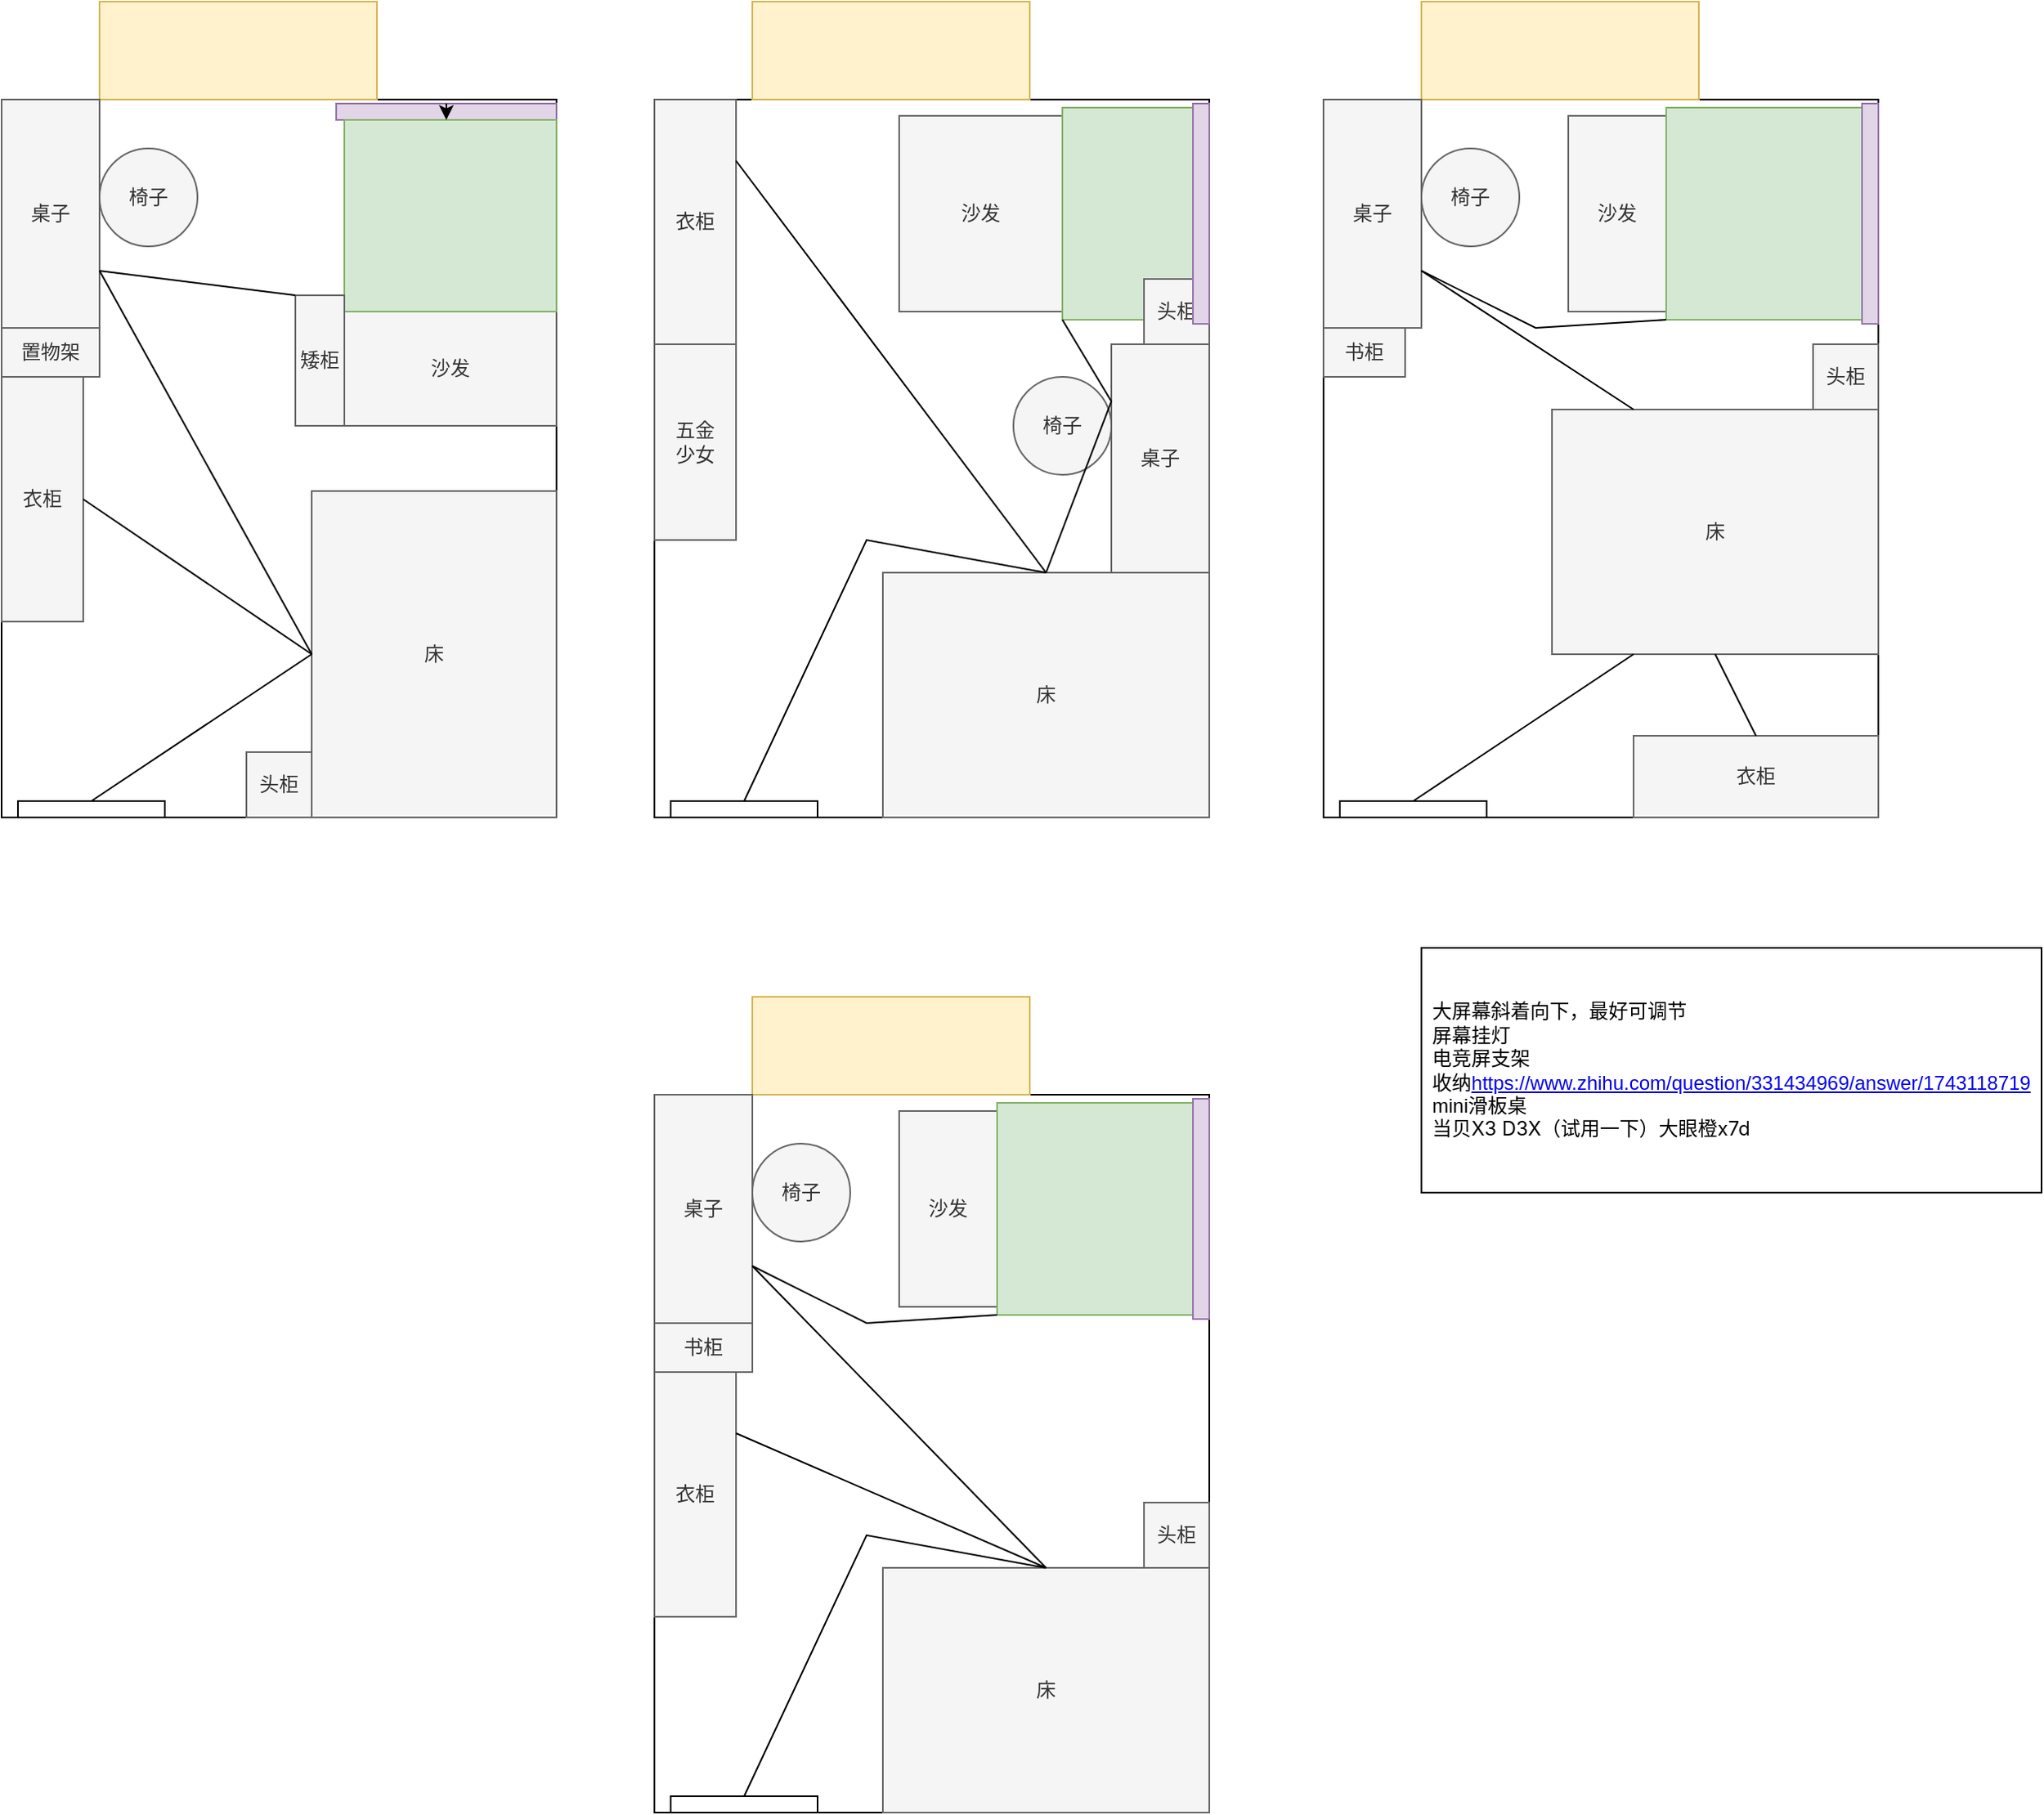 <mxfile version="16.6.5" type="github">
  <diagram id="kHYABYxaknvEn-FH6Wpx" name="Page-1">
    <mxGraphModel dx="1422" dy="753" grid="1" gridSize="10" guides="1" tooltips="1" connect="1" arrows="1" fold="1" page="1" pageScale="1" pageWidth="827" pageHeight="1169" math="0" shadow="0">
      <root>
        <mxCell id="0" />
        <mxCell id="1" parent="0" />
        <mxCell id="1dE0bFyq6JJN1Ia1ECEi-1" value="" style="rounded=0;whiteSpace=wrap;html=1;" parent="1" vertex="1">
          <mxGeometry x="50" y="80" width="340" height="440" as="geometry" />
        </mxCell>
        <mxCell id="1dE0bFyq6JJN1Ia1ECEi-2" value="" style="rounded=0;whiteSpace=wrap;html=1;fillColor=#fff2cc;strokeColor=#d6b656;" parent="1" vertex="1">
          <mxGeometry x="110" y="20" width="170" height="60" as="geometry" />
        </mxCell>
        <mxCell id="1dE0bFyq6JJN1Ia1ECEi-3" value="衣柜" style="rounded=0;whiteSpace=wrap;html=1;fillColor=#f5f5f5;fontColor=#333333;strokeColor=#666666;direction=west;" parent="1" vertex="1">
          <mxGeometry x="50" y="250" width="50" height="150" as="geometry" />
        </mxCell>
        <mxCell id="1dE0bFyq6JJN1Ia1ECEi-5" value="床" style="rounded=0;whiteSpace=wrap;html=1;fillColor=#f5f5f5;fontColor=#333333;strokeColor=#666666;direction=north;" parent="1" vertex="1">
          <mxGeometry x="240" y="320" width="150" height="200" as="geometry" />
        </mxCell>
        <mxCell id="1dE0bFyq6JJN1Ia1ECEi-6" value="" style="rounded=0;whiteSpace=wrap;html=1;" parent="1" vertex="1">
          <mxGeometry x="60" y="510" width="90" height="10" as="geometry" />
        </mxCell>
        <mxCell id="1dE0bFyq6JJN1Ia1ECEi-11" value="桌子" style="rounded=0;whiteSpace=wrap;html=1;fillColor=#f5f5f5;fontColor=#333333;strokeColor=#666666;direction=south;" parent="1" vertex="1">
          <mxGeometry x="50" y="80" width="60" height="140" as="geometry" />
        </mxCell>
        <mxCell id="1dE0bFyq6JJN1Ia1ECEi-15" value="头柜" style="rounded=0;whiteSpace=wrap;html=1;fillColor=#f5f5f5;fontColor=#333333;strokeColor=#666666;" parent="1" vertex="1">
          <mxGeometry x="200" y="480" width="40" height="40" as="geometry" />
        </mxCell>
        <mxCell id="1dE0bFyq6JJN1Ia1ECEi-14" value="" style="rounded=0;whiteSpace=wrap;html=1;fillColor=#e1d5e7;strokeColor=#9673a6;direction=north;" parent="1" vertex="1">
          <mxGeometry x="255" y="82.5" width="135" height="10" as="geometry" />
        </mxCell>
        <mxCell id="1dE0bFyq6JJN1Ia1ECEi-23" value="沙发" style="rounded=0;whiteSpace=wrap;html=1;fillColor=#f5f5f5;fontColor=#333333;strokeColor=#666666;direction=south;" parent="1" vertex="1">
          <mxGeometry x="260" y="210" width="130" height="70" as="geometry" />
        </mxCell>
        <mxCell id="1dE0bFyq6JJN1Ia1ECEi-24" value="" style="rounded=0;whiteSpace=wrap;html=1;fillColor=#d5e8d4;strokeColor=#82b366;" parent="1" vertex="1">
          <mxGeometry x="260" y="92.5" width="130" height="117.5" as="geometry" />
        </mxCell>
        <mxCell id="1dE0bFyq6JJN1Ia1ECEi-25" style="edgeStyle=orthogonalEdgeStyle;rounded=0;orthogonalLoop=1;jettySize=auto;html=1;exitX=1;exitY=0.5;exitDx=0;exitDy=0;entryX=0;entryY=0.5;entryDx=0;entryDy=0;" parent="1" source="1dE0bFyq6JJN1Ia1ECEi-14" target="1dE0bFyq6JJN1Ia1ECEi-14" edge="1">
          <mxGeometry relative="1" as="geometry" />
        </mxCell>
        <mxCell id="1dE0bFyq6JJN1Ia1ECEi-26" value="" style="endArrow=none;html=1;rounded=0;entryX=0.5;entryY=0;entryDx=0;entryDy=0;exitX=0.5;exitY=0;exitDx=0;exitDy=0;" parent="1" source="1dE0bFyq6JJN1Ia1ECEi-6" target="1dE0bFyq6JJN1Ia1ECEi-5" edge="1">
          <mxGeometry width="50" height="50" relative="1" as="geometry">
            <mxPoint x="110" y="510" as="sourcePoint" />
            <mxPoint x="160" y="460" as="targetPoint" />
            <Array as="points" />
          </mxGeometry>
        </mxCell>
        <mxCell id="1dE0bFyq6JJN1Ia1ECEi-27" value="" style="endArrow=none;html=1;rounded=0;exitX=0;exitY=0.5;exitDx=0;exitDy=0;entryX=0.5;entryY=0;entryDx=0;entryDy=0;" parent="1" source="1dE0bFyq6JJN1Ia1ECEi-3" target="1dE0bFyq6JJN1Ia1ECEi-5" edge="1">
          <mxGeometry width="50" height="50" relative="1" as="geometry">
            <mxPoint x="210" y="270" as="sourcePoint" />
            <mxPoint x="310" y="340" as="targetPoint" />
          </mxGeometry>
        </mxCell>
        <mxCell id="1dE0bFyq6JJN1Ia1ECEi-28" value="" style="endArrow=none;html=1;rounded=0;exitX=0.75;exitY=0;exitDx=0;exitDy=0;entryX=0.5;entryY=0;entryDx=0;entryDy=0;" parent="1" source="1dE0bFyq6JJN1Ia1ECEi-11" target="1dE0bFyq6JJN1Ia1ECEi-5" edge="1">
          <mxGeometry width="50" height="50" relative="1" as="geometry">
            <mxPoint x="120" y="230" as="sourcePoint" />
            <mxPoint x="240" y="420" as="targetPoint" />
          </mxGeometry>
        </mxCell>
        <mxCell id="1dE0bFyq6JJN1Ia1ECEi-32" value="椅子" style="ellipse;whiteSpace=wrap;html=1;aspect=fixed;fillColor=#f5f5f5;fontColor=#333333;strokeColor=#666666;" parent="1" vertex="1">
          <mxGeometry x="110" y="110" width="60" height="60" as="geometry" />
        </mxCell>
        <mxCell id="1dE0bFyq6JJN1Ia1ECEi-7" value="矮柜" style="rounded=0;whiteSpace=wrap;html=1;fillColor=#f5f5f5;fontColor=#333333;strokeColor=#666666;direction=south;" parent="1" vertex="1">
          <mxGeometry x="230" y="200" width="30" height="80" as="geometry" />
        </mxCell>
        <mxCell id="8vOZKjqtbVizosrPnN84-1" value="" style="endArrow=none;html=1;rounded=0;exitX=0.75;exitY=0;exitDx=0;exitDy=0;entryX=0;entryY=1;entryDx=0;entryDy=0;" parent="1" source="1dE0bFyq6JJN1Ia1ECEi-11" target="1dE0bFyq6JJN1Ia1ECEi-7" edge="1">
          <mxGeometry width="50" height="50" relative="1" as="geometry">
            <mxPoint x="110" y="335" as="sourcePoint" />
            <mxPoint x="267.5" y="220" as="targetPoint" />
          </mxGeometry>
        </mxCell>
        <mxCell id="xWjqKyU-FDx7k9k-1QIh-42" value="" style="rounded=0;whiteSpace=wrap;html=1;" parent="1" vertex="1">
          <mxGeometry x="860" y="80" width="340" height="440" as="geometry" />
        </mxCell>
        <mxCell id="xWjqKyU-FDx7k9k-1QIh-43" value="" style="rounded=0;whiteSpace=wrap;html=1;fillColor=#fff2cc;strokeColor=#d6b656;" parent="1" vertex="1">
          <mxGeometry x="920" y="20" width="170" height="60" as="geometry" />
        </mxCell>
        <mxCell id="xWjqKyU-FDx7k9k-1QIh-44" value="衣柜" style="rounded=0;whiteSpace=wrap;html=1;fillColor=#f5f5f5;fontColor=#333333;strokeColor=#666666;direction=north;" parent="1" vertex="1">
          <mxGeometry x="1050" y="470" width="150" height="50" as="geometry" />
        </mxCell>
        <mxCell id="xWjqKyU-FDx7k9k-1QIh-45" value="床" style="rounded=0;whiteSpace=wrap;html=1;fillColor=#f5f5f5;fontColor=#333333;strokeColor=#666666;direction=east;" parent="1" vertex="1">
          <mxGeometry x="1000" y="270" width="200" height="150" as="geometry" />
        </mxCell>
        <mxCell id="xWjqKyU-FDx7k9k-1QIh-46" value="" style="rounded=0;whiteSpace=wrap;html=1;" parent="1" vertex="1">
          <mxGeometry x="870" y="510" width="90" height="10" as="geometry" />
        </mxCell>
        <mxCell id="xWjqKyU-FDx7k9k-1QIh-47" value="桌子" style="rounded=0;whiteSpace=wrap;html=1;fillColor=#f5f5f5;fontColor=#333333;strokeColor=#666666;direction=south;" parent="1" vertex="1">
          <mxGeometry x="860" y="80" width="60" height="140" as="geometry" />
        </mxCell>
        <mxCell id="xWjqKyU-FDx7k9k-1QIh-50" value="沙发" style="rounded=0;whiteSpace=wrap;html=1;fillColor=#f5f5f5;fontColor=#333333;strokeColor=#666666;direction=west;" parent="1" vertex="1">
          <mxGeometry x="1010" y="90" width="60" height="120" as="geometry" />
        </mxCell>
        <mxCell id="xWjqKyU-FDx7k9k-1QIh-51" value="" style="rounded=0;whiteSpace=wrap;html=1;fillColor=#d5e8d4;strokeColor=#82b366;direction=south;" parent="1" vertex="1">
          <mxGeometry x="1070" y="85" width="120" height="130" as="geometry" />
        </mxCell>
        <mxCell id="xWjqKyU-FDx7k9k-1QIh-52" style="edgeStyle=orthogonalEdgeStyle;rounded=0;orthogonalLoop=1;jettySize=auto;html=1;exitX=1;exitY=0.5;exitDx=0;exitDy=0;entryX=0;entryY=0.5;entryDx=0;entryDy=0;" parent="1" source="xWjqKyU-FDx7k9k-1QIh-49" target="xWjqKyU-FDx7k9k-1QIh-49" edge="1">
          <mxGeometry relative="1" as="geometry" />
        </mxCell>
        <mxCell id="xWjqKyU-FDx7k9k-1QIh-57" value="椅子" style="ellipse;whiteSpace=wrap;html=1;aspect=fixed;fillColor=#f5f5f5;fontColor=#333333;strokeColor=#666666;" parent="1" vertex="1">
          <mxGeometry x="920" y="110" width="60" height="60" as="geometry" />
        </mxCell>
        <mxCell id="xWjqKyU-FDx7k9k-1QIh-48" value="头柜" style="rounded=0;whiteSpace=wrap;html=1;fillColor=#f5f5f5;fontColor=#333333;strokeColor=#666666;" parent="1" vertex="1">
          <mxGeometry x="1160" y="230" width="40" height="40" as="geometry" />
        </mxCell>
        <mxCell id="xWjqKyU-FDx7k9k-1QIh-49" value="" style="rounded=0;whiteSpace=wrap;html=1;fillColor=#e1d5e7;strokeColor=#9673a6;direction=east;" parent="1" vertex="1">
          <mxGeometry x="1190" y="82.5" width="10" height="135" as="geometry" />
        </mxCell>
        <mxCell id="lhCAo949MtQghJntozLU-3" value="" style="endArrow=none;html=1;rounded=0;entryX=0.75;entryY=0;entryDx=0;entryDy=0;exitX=0.25;exitY=0;exitDx=0;exitDy=0;" parent="1" source="xWjqKyU-FDx7k9k-1QIh-45" target="xWjqKyU-FDx7k9k-1QIh-47" edge="1">
          <mxGeometry width="50" height="50" relative="1" as="geometry">
            <mxPoint x="690" y="400" as="sourcePoint" />
            <mxPoint x="740" y="350" as="targetPoint" />
          </mxGeometry>
        </mxCell>
        <mxCell id="lhCAo949MtQghJntozLU-4" value="" style="endArrow=none;html=1;rounded=0;entryX=0.25;entryY=1;entryDx=0;entryDy=0;exitX=0.5;exitY=0;exitDx=0;exitDy=0;" parent="1" source="xWjqKyU-FDx7k9k-1QIh-46" target="xWjqKyU-FDx7k9k-1QIh-45" edge="1">
          <mxGeometry width="50" height="50" relative="1" as="geometry">
            <mxPoint x="690" y="400" as="sourcePoint" />
            <mxPoint x="740" y="350" as="targetPoint" />
          </mxGeometry>
        </mxCell>
        <mxCell id="lhCAo949MtQghJntozLU-5" value="" style="endArrow=none;html=1;rounded=0;entryX=0.5;entryY=1;entryDx=0;entryDy=0;exitX=1;exitY=0.5;exitDx=0;exitDy=0;" parent="1" source="xWjqKyU-FDx7k9k-1QIh-44" target="xWjqKyU-FDx7k9k-1QIh-45" edge="1">
          <mxGeometry width="50" height="50" relative="1" as="geometry">
            <mxPoint x="690" y="400" as="sourcePoint" />
            <mxPoint x="740" y="350" as="targetPoint" />
          </mxGeometry>
        </mxCell>
        <mxCell id="lhCAo949MtQghJntozLU-6" value="" style="endArrow=none;html=1;rounded=0;entryX=0.75;entryY=0;entryDx=0;entryDy=0;exitX=1;exitY=1;exitDx=0;exitDy=0;" parent="1" source="xWjqKyU-FDx7k9k-1QIh-51" target="xWjqKyU-FDx7k9k-1QIh-47" edge="1">
          <mxGeometry width="50" height="50" relative="1" as="geometry">
            <mxPoint x="690" y="400" as="sourcePoint" />
            <mxPoint x="740" y="350" as="targetPoint" />
            <Array as="points">
              <mxPoint x="990" y="220" />
            </Array>
          </mxGeometry>
        </mxCell>
        <mxCell id="lhCAo949MtQghJntozLU-7" value="&lt;div style=&quot;text-align: left&quot;&gt;&lt;span&gt;大屏幕斜着向下，最好可调节&lt;/span&gt;&lt;/div&gt;&lt;div style=&quot;text-align: left&quot;&gt;屏幕挂灯&lt;/div&gt;&lt;div style=&quot;text-align: left&quot;&gt;电竞屏支架&lt;/div&gt;&lt;div style=&quot;text-align: left&quot;&gt;收纳&lt;a href=&quot;https://www.zhihu.com/question/331434969/answer/1743118719&quot;&gt;https://www.zhihu.com/question/331434969/answer/1743118719&lt;/a&gt;&lt;br&gt;&lt;/div&gt;&lt;div style=&quot;text-align: left&quot;&gt;mini滑板桌&lt;/div&gt;&lt;div style=&quot;text-align: left&quot;&gt;&lt;font face=&quot;-apple-system, BlinkMacSystemFont, Helvetica Neue, PingFang SC, Microsoft YaHei, Source Han Sans SC, Noto Sans CJK SC, WenQuanYi Micro Hei, sans-serif&quot; style=&quot;font-size: 12px&quot;&gt;当贝X3 D3X（试用一下）大眼橙x7d&lt;/font&gt;&lt;br&gt;&lt;/div&gt;" style="rounded=0;whiteSpace=wrap;html=1;" parent="1" vertex="1">
          <mxGeometry x="920" y="600" width="380" height="150" as="geometry" />
        </mxCell>
        <mxCell id="lhCAo949MtQghJntozLU-10" value="置物架" style="rounded=0;whiteSpace=wrap;html=1;fillColor=#f5f5f5;fontColor=#333333;strokeColor=#666666;" parent="1" vertex="1">
          <mxGeometry x="50" y="220" width="60" height="30" as="geometry" />
        </mxCell>
        <mxCell id="jNJMYbYDC_l3T57mMsRh-20" value="" style="rounded=0;whiteSpace=wrap;html=1;" parent="1" vertex="1">
          <mxGeometry x="450" y="690" width="340" height="440" as="geometry" />
        </mxCell>
        <mxCell id="jNJMYbYDC_l3T57mMsRh-21" value="" style="rounded=0;whiteSpace=wrap;html=1;fillColor=#fff2cc;strokeColor=#d6b656;" parent="1" vertex="1">
          <mxGeometry x="510" y="630" width="170" height="60" as="geometry" />
        </mxCell>
        <mxCell id="jNJMYbYDC_l3T57mMsRh-22" value="衣柜" style="rounded=0;whiteSpace=wrap;html=1;fillColor=#f5f5f5;fontColor=#333333;strokeColor=#666666;direction=east;" parent="1" vertex="1">
          <mxGeometry x="450" y="860" width="50" height="150" as="geometry" />
        </mxCell>
        <mxCell id="jNJMYbYDC_l3T57mMsRh-23" value="床" style="rounded=0;whiteSpace=wrap;html=1;fillColor=#f5f5f5;fontColor=#333333;strokeColor=#666666;direction=east;" parent="1" vertex="1">
          <mxGeometry x="590" y="980" width="200" height="150" as="geometry" />
        </mxCell>
        <mxCell id="jNJMYbYDC_l3T57mMsRh-24" value="" style="rounded=0;whiteSpace=wrap;html=1;" parent="1" vertex="1">
          <mxGeometry x="460" y="1120" width="90" height="10" as="geometry" />
        </mxCell>
        <mxCell id="jNJMYbYDC_l3T57mMsRh-25" value="桌子" style="rounded=0;whiteSpace=wrap;html=1;fillColor=#f5f5f5;fontColor=#333333;strokeColor=#666666;direction=south;" parent="1" vertex="1">
          <mxGeometry x="450" y="690" width="60" height="140" as="geometry" />
        </mxCell>
        <mxCell id="jNJMYbYDC_l3T57mMsRh-26" value="沙发" style="rounded=0;whiteSpace=wrap;html=1;fillColor=#f5f5f5;fontColor=#333333;strokeColor=#666666;direction=west;" parent="1" vertex="1">
          <mxGeometry x="600" y="700" width="60" height="120" as="geometry" />
        </mxCell>
        <mxCell id="jNJMYbYDC_l3T57mMsRh-27" value="" style="rounded=0;whiteSpace=wrap;html=1;fillColor=#d5e8d4;strokeColor=#82b366;direction=south;" parent="1" vertex="1">
          <mxGeometry x="660" y="695" width="120" height="130" as="geometry" />
        </mxCell>
        <mxCell id="jNJMYbYDC_l3T57mMsRh-28" style="edgeStyle=orthogonalEdgeStyle;rounded=0;orthogonalLoop=1;jettySize=auto;html=1;exitX=1;exitY=0.5;exitDx=0;exitDy=0;entryX=0;entryY=0.5;entryDx=0;entryDy=0;" parent="1" source="jNJMYbYDC_l3T57mMsRh-32" target="jNJMYbYDC_l3T57mMsRh-32" edge="1">
          <mxGeometry relative="1" as="geometry" />
        </mxCell>
        <mxCell id="jNJMYbYDC_l3T57mMsRh-29" value="椅子" style="ellipse;whiteSpace=wrap;html=1;aspect=fixed;fillColor=#f5f5f5;fontColor=#333333;strokeColor=#666666;" parent="1" vertex="1">
          <mxGeometry x="510" y="720" width="60" height="60" as="geometry" />
        </mxCell>
        <mxCell id="jNJMYbYDC_l3T57mMsRh-30" value="书柜" style="rounded=0;whiteSpace=wrap;html=1;fillColor=#f5f5f5;fontColor=#333333;strokeColor=#666666;direction=west;" parent="1" vertex="1">
          <mxGeometry x="450" y="830" width="60" height="30" as="geometry" />
        </mxCell>
        <mxCell id="jNJMYbYDC_l3T57mMsRh-31" value="头柜" style="rounded=0;whiteSpace=wrap;html=1;fillColor=#f5f5f5;fontColor=#333333;strokeColor=#666666;" parent="1" vertex="1">
          <mxGeometry x="750" y="940" width="40" height="40" as="geometry" />
        </mxCell>
        <mxCell id="jNJMYbYDC_l3T57mMsRh-32" value="" style="rounded=0;whiteSpace=wrap;html=1;fillColor=#e1d5e7;strokeColor=#9673a6;direction=east;" parent="1" vertex="1">
          <mxGeometry x="780" y="692.5" width="10" height="135" as="geometry" />
        </mxCell>
        <mxCell id="jNJMYbYDC_l3T57mMsRh-33" value="" style="endArrow=none;html=1;rounded=0;entryX=0.75;entryY=0;entryDx=0;entryDy=0;" parent="1" target="jNJMYbYDC_l3T57mMsRh-25" edge="1">
          <mxGeometry width="50" height="50" relative="1" as="geometry">
            <mxPoint x="690" y="980" as="sourcePoint" />
            <mxPoint x="330" y="960" as="targetPoint" />
          </mxGeometry>
        </mxCell>
        <mxCell id="jNJMYbYDC_l3T57mMsRh-34" value="" style="endArrow=none;html=1;rounded=0;entryX=0.5;entryY=0;entryDx=0;entryDy=0;exitX=0.5;exitY=0;exitDx=0;exitDy=0;" parent="1" source="jNJMYbYDC_l3T57mMsRh-24" target="jNJMYbYDC_l3T57mMsRh-23" edge="1">
          <mxGeometry width="50" height="50" relative="1" as="geometry">
            <mxPoint x="280" y="1010" as="sourcePoint" />
            <mxPoint x="330" y="960" as="targetPoint" />
            <Array as="points">
              <mxPoint x="580" y="960" />
            </Array>
          </mxGeometry>
        </mxCell>
        <mxCell id="jNJMYbYDC_l3T57mMsRh-35" value="" style="endArrow=none;html=1;rounded=0;entryX=0.5;entryY=0;entryDx=0;entryDy=0;exitX=1;exitY=0.25;exitDx=0;exitDy=0;" parent="1" source="jNJMYbYDC_l3T57mMsRh-22" target="jNJMYbYDC_l3T57mMsRh-23" edge="1">
          <mxGeometry width="50" height="50" relative="1" as="geometry">
            <mxPoint x="280" y="1010" as="sourcePoint" />
            <mxPoint x="330" y="960" as="targetPoint" />
          </mxGeometry>
        </mxCell>
        <mxCell id="jNJMYbYDC_l3T57mMsRh-36" value="" style="endArrow=none;html=1;rounded=0;entryX=0.75;entryY=0;entryDx=0;entryDy=0;exitX=1;exitY=1;exitDx=0;exitDy=0;" parent="1" source="jNJMYbYDC_l3T57mMsRh-27" target="jNJMYbYDC_l3T57mMsRh-25" edge="1">
          <mxGeometry width="50" height="50" relative="1" as="geometry">
            <mxPoint x="280" y="1010" as="sourcePoint" />
            <mxPoint x="330" y="960" as="targetPoint" />
            <Array as="points">
              <mxPoint x="580" y="830" />
            </Array>
          </mxGeometry>
        </mxCell>
        <mxCell id="jNJMYbYDC_l3T57mMsRh-38" value="" style="rounded=0;whiteSpace=wrap;html=1;" parent="1" vertex="1">
          <mxGeometry x="450" y="80" width="340" height="440" as="geometry" />
        </mxCell>
        <mxCell id="jNJMYbYDC_l3T57mMsRh-39" value="" style="rounded=0;whiteSpace=wrap;html=1;fillColor=#fff2cc;strokeColor=#d6b656;" parent="1" vertex="1">
          <mxGeometry x="510" y="20" width="170" height="60" as="geometry" />
        </mxCell>
        <mxCell id="jNJMYbYDC_l3T57mMsRh-40" value="衣柜" style="rounded=0;whiteSpace=wrap;html=1;fillColor=#f5f5f5;fontColor=#333333;strokeColor=#666666;direction=east;" parent="1" vertex="1">
          <mxGeometry x="450" y="80" width="50" height="150" as="geometry" />
        </mxCell>
        <mxCell id="jNJMYbYDC_l3T57mMsRh-41" value="床" style="rounded=0;whiteSpace=wrap;html=1;fillColor=#f5f5f5;fontColor=#333333;strokeColor=#666666;direction=east;" parent="1" vertex="1">
          <mxGeometry x="590" y="370" width="200" height="150" as="geometry" />
        </mxCell>
        <mxCell id="jNJMYbYDC_l3T57mMsRh-42" value="" style="rounded=0;whiteSpace=wrap;html=1;" parent="1" vertex="1">
          <mxGeometry x="460" y="510" width="90" height="10" as="geometry" />
        </mxCell>
        <mxCell id="jNJMYbYDC_l3T57mMsRh-43" value="桌子" style="rounded=0;whiteSpace=wrap;html=1;fillColor=#f5f5f5;fontColor=#333333;strokeColor=#666666;direction=north;" parent="1" vertex="1">
          <mxGeometry x="730" y="230" width="60" height="140" as="geometry" />
        </mxCell>
        <mxCell id="jNJMYbYDC_l3T57mMsRh-44" value="沙发" style="rounded=0;whiteSpace=wrap;html=1;fillColor=#f5f5f5;fontColor=#333333;strokeColor=#666666;direction=west;" parent="1" vertex="1">
          <mxGeometry x="600" y="90" width="100" height="120" as="geometry" />
        </mxCell>
        <mxCell id="jNJMYbYDC_l3T57mMsRh-45" value="" style="rounded=0;whiteSpace=wrap;html=1;fillColor=#d5e8d4;strokeColor=#82b366;direction=south;" parent="1" vertex="1">
          <mxGeometry x="700" y="85" width="80" height="130" as="geometry" />
        </mxCell>
        <mxCell id="jNJMYbYDC_l3T57mMsRh-46" style="edgeStyle=orthogonalEdgeStyle;rounded=0;orthogonalLoop=1;jettySize=auto;html=1;exitX=1;exitY=0.5;exitDx=0;exitDy=0;entryX=0;entryY=0.5;entryDx=0;entryDy=0;" parent="1" source="jNJMYbYDC_l3T57mMsRh-50" target="jNJMYbYDC_l3T57mMsRh-50" edge="1">
          <mxGeometry relative="1" as="geometry" />
        </mxCell>
        <mxCell id="jNJMYbYDC_l3T57mMsRh-47" value="椅子" style="ellipse;whiteSpace=wrap;html=1;aspect=fixed;fillColor=#f5f5f5;fontColor=#333333;strokeColor=#666666;" parent="1" vertex="1">
          <mxGeometry x="670" y="250" width="60" height="60" as="geometry" />
        </mxCell>
        <mxCell id="jNJMYbYDC_l3T57mMsRh-48" value="书柜" style="rounded=0;whiteSpace=wrap;html=1;fillColor=#f5f5f5;fontColor=#333333;strokeColor=#666666;direction=west;" parent="1" vertex="1">
          <mxGeometry x="860" y="220" width="50" height="30" as="geometry" />
        </mxCell>
        <mxCell id="jNJMYbYDC_l3T57mMsRh-49" value="头柜" style="rounded=0;whiteSpace=wrap;html=1;fillColor=#f5f5f5;fontColor=#333333;strokeColor=#666666;direction=south;" parent="1" vertex="1">
          <mxGeometry x="750" y="190" width="40" height="40" as="geometry" />
        </mxCell>
        <mxCell id="jNJMYbYDC_l3T57mMsRh-50" value="" style="rounded=0;whiteSpace=wrap;html=1;fillColor=#e1d5e7;strokeColor=#9673a6;direction=east;" parent="1" vertex="1">
          <mxGeometry x="780" y="82.5" width="10" height="135" as="geometry" />
        </mxCell>
        <mxCell id="jNJMYbYDC_l3T57mMsRh-51" value="" style="endArrow=none;html=1;rounded=0;entryX=0.75;entryY=0;entryDx=0;entryDy=0;" parent="1" target="jNJMYbYDC_l3T57mMsRh-43" edge="1">
          <mxGeometry width="50" height="50" relative="1" as="geometry">
            <mxPoint x="690" y="370" as="sourcePoint" />
            <mxPoint x="330" y="350" as="targetPoint" />
          </mxGeometry>
        </mxCell>
        <mxCell id="jNJMYbYDC_l3T57mMsRh-52" value="" style="endArrow=none;html=1;rounded=0;entryX=0.5;entryY=0;entryDx=0;entryDy=0;exitX=0.5;exitY=0;exitDx=0;exitDy=0;" parent="1" source="jNJMYbYDC_l3T57mMsRh-42" target="jNJMYbYDC_l3T57mMsRh-41" edge="1">
          <mxGeometry width="50" height="50" relative="1" as="geometry">
            <mxPoint x="280" y="400" as="sourcePoint" />
            <mxPoint x="330" y="350" as="targetPoint" />
            <Array as="points">
              <mxPoint x="580" y="350" />
            </Array>
          </mxGeometry>
        </mxCell>
        <mxCell id="jNJMYbYDC_l3T57mMsRh-53" value="" style="endArrow=none;html=1;rounded=0;entryX=0.5;entryY=0;entryDx=0;entryDy=0;exitX=1;exitY=0.25;exitDx=0;exitDy=0;" parent="1" source="jNJMYbYDC_l3T57mMsRh-40" target="jNJMYbYDC_l3T57mMsRh-41" edge="1">
          <mxGeometry width="50" height="50" relative="1" as="geometry">
            <mxPoint x="280" y="400" as="sourcePoint" />
            <mxPoint x="330" y="350" as="targetPoint" />
          </mxGeometry>
        </mxCell>
        <mxCell id="jNJMYbYDC_l3T57mMsRh-55" value="" style="endArrow=none;html=1;rounded=0;entryX=1;entryY=1;entryDx=0;entryDy=0;exitX=0.75;exitY=0;exitDx=0;exitDy=0;" parent="1" source="jNJMYbYDC_l3T57mMsRh-43" target="jNJMYbYDC_l3T57mMsRh-45" edge="1">
          <mxGeometry width="50" height="50" relative="1" as="geometry">
            <mxPoint x="640" y="400" as="sourcePoint" />
            <mxPoint x="690" y="350" as="targetPoint" />
          </mxGeometry>
        </mxCell>
        <mxCell id="u7_0M7r0jP9NnbtPgBo8-1" value="五金&lt;br&gt;少女" style="rounded=0;whiteSpace=wrap;html=1;fillColor=#f5f5f5;fontColor=#333333;strokeColor=#666666;direction=south;" parent="1" vertex="1">
          <mxGeometry x="450" y="230" width="50" height="120" as="geometry" />
        </mxCell>
      </root>
    </mxGraphModel>
  </diagram>
</mxfile>

